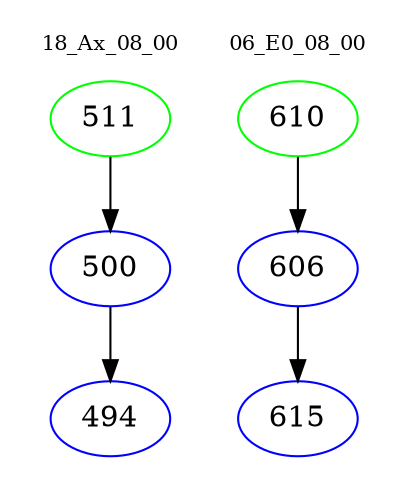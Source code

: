 digraph{
subgraph cluster_0 {
color = white
label = "18_Ax_08_00";
fontsize=10;
T0_511 [label="511", color="green"]
T0_511 -> T0_500 [color="black"]
T0_500 [label="500", color="blue"]
T0_500 -> T0_494 [color="black"]
T0_494 [label="494", color="blue"]
}
subgraph cluster_1 {
color = white
label = "06_E0_08_00";
fontsize=10;
T1_610 [label="610", color="green"]
T1_610 -> T1_606 [color="black"]
T1_606 [label="606", color="blue"]
T1_606 -> T1_615 [color="black"]
T1_615 [label="615", color="blue"]
}
}
